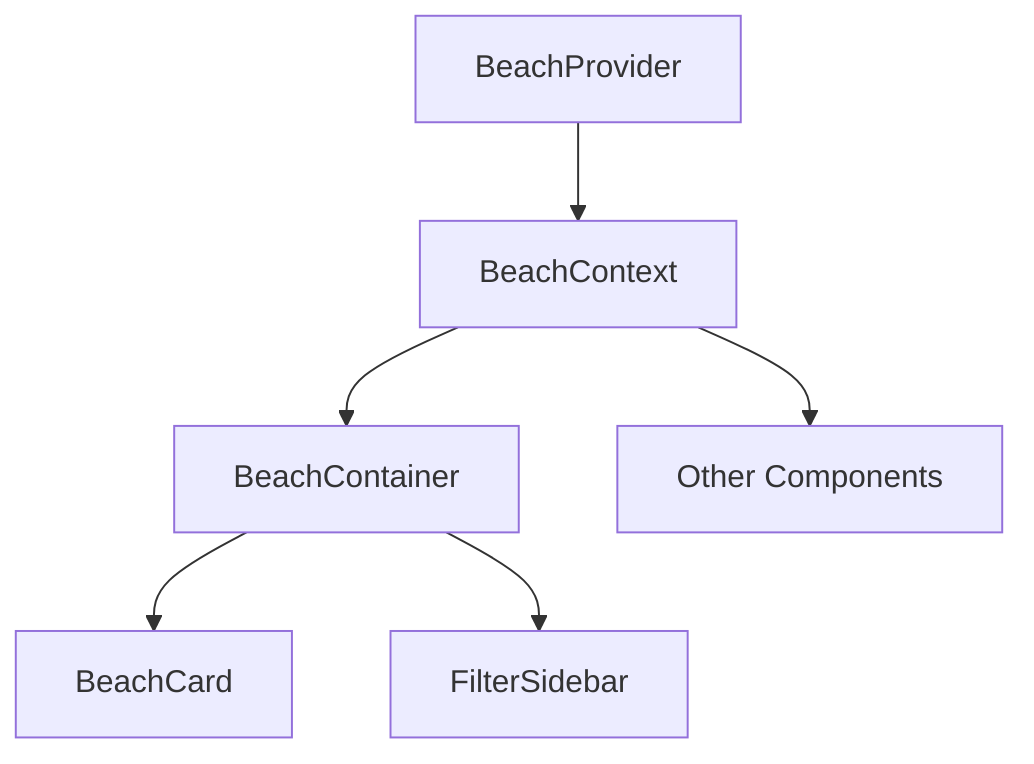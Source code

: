 graph TD
    A[BeachProvider] --> B[BeachContext]
    B --> C[BeachContainer]
    B --> D[Other Components]
    C --> E[BeachCard]
    C --> F[FilterSidebar]
